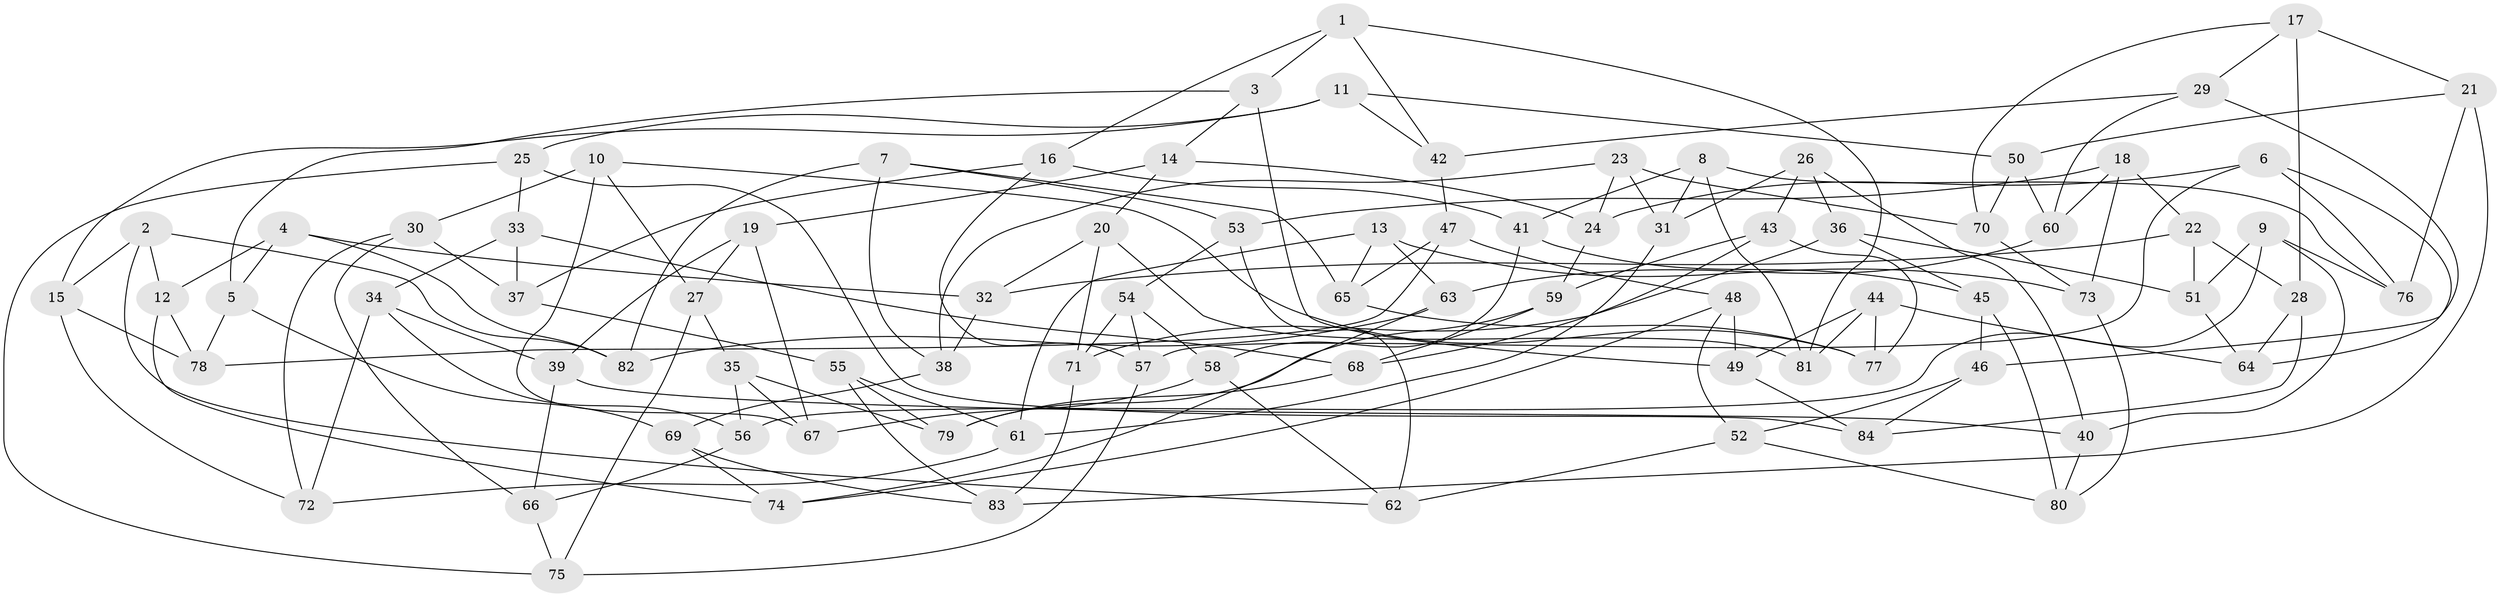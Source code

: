 // Generated by graph-tools (version 1.1) at 2025/50/03/09/25 03:50:44]
// undirected, 84 vertices, 168 edges
graph export_dot {
graph [start="1"]
  node [color=gray90,style=filled];
  1;
  2;
  3;
  4;
  5;
  6;
  7;
  8;
  9;
  10;
  11;
  12;
  13;
  14;
  15;
  16;
  17;
  18;
  19;
  20;
  21;
  22;
  23;
  24;
  25;
  26;
  27;
  28;
  29;
  30;
  31;
  32;
  33;
  34;
  35;
  36;
  37;
  38;
  39;
  40;
  41;
  42;
  43;
  44;
  45;
  46;
  47;
  48;
  49;
  50;
  51;
  52;
  53;
  54;
  55;
  56;
  57;
  58;
  59;
  60;
  61;
  62;
  63;
  64;
  65;
  66;
  67;
  68;
  69;
  70;
  71;
  72;
  73;
  74;
  75;
  76;
  77;
  78;
  79;
  80;
  81;
  82;
  83;
  84;
  1 -- 42;
  1 -- 81;
  1 -- 16;
  1 -- 3;
  2 -- 82;
  2 -- 12;
  2 -- 15;
  2 -- 62;
  3 -- 49;
  3 -- 5;
  3 -- 14;
  4 -- 12;
  4 -- 32;
  4 -- 82;
  4 -- 5;
  5 -- 78;
  5 -- 69;
  6 -- 57;
  6 -- 64;
  6 -- 24;
  6 -- 76;
  7 -- 38;
  7 -- 53;
  7 -- 65;
  7 -- 82;
  8 -- 41;
  8 -- 31;
  8 -- 76;
  8 -- 81;
  9 -- 51;
  9 -- 40;
  9 -- 56;
  9 -- 76;
  10 -- 77;
  10 -- 27;
  10 -- 30;
  10 -- 67;
  11 -- 25;
  11 -- 15;
  11 -- 50;
  11 -- 42;
  12 -- 74;
  12 -- 78;
  13 -- 63;
  13 -- 73;
  13 -- 65;
  13 -- 61;
  14 -- 19;
  14 -- 24;
  14 -- 20;
  15 -- 78;
  15 -- 72;
  16 -- 57;
  16 -- 37;
  16 -- 41;
  17 -- 28;
  17 -- 70;
  17 -- 29;
  17 -- 21;
  18 -- 73;
  18 -- 22;
  18 -- 60;
  18 -- 53;
  19 -- 39;
  19 -- 27;
  19 -- 67;
  20 -- 71;
  20 -- 81;
  20 -- 32;
  21 -- 76;
  21 -- 50;
  21 -- 83;
  22 -- 32;
  22 -- 51;
  22 -- 28;
  23 -- 24;
  23 -- 70;
  23 -- 31;
  23 -- 38;
  24 -- 59;
  25 -- 84;
  25 -- 33;
  25 -- 75;
  26 -- 40;
  26 -- 43;
  26 -- 36;
  26 -- 31;
  27 -- 75;
  27 -- 35;
  28 -- 84;
  28 -- 64;
  29 -- 42;
  29 -- 46;
  29 -- 60;
  30 -- 72;
  30 -- 37;
  30 -- 66;
  31 -- 61;
  32 -- 38;
  33 -- 37;
  33 -- 68;
  33 -- 34;
  34 -- 39;
  34 -- 56;
  34 -- 72;
  35 -- 56;
  35 -- 79;
  35 -- 67;
  36 -- 71;
  36 -- 45;
  36 -- 51;
  37 -- 55;
  38 -- 69;
  39 -- 66;
  39 -- 40;
  40 -- 80;
  41 -- 58;
  41 -- 45;
  42 -- 47;
  43 -- 59;
  43 -- 68;
  43 -- 77;
  44 -- 81;
  44 -- 77;
  44 -- 49;
  44 -- 64;
  45 -- 46;
  45 -- 80;
  46 -- 52;
  46 -- 84;
  47 -- 48;
  47 -- 65;
  47 -- 78;
  48 -- 74;
  48 -- 49;
  48 -- 52;
  49 -- 84;
  50 -- 60;
  50 -- 70;
  51 -- 64;
  52 -- 62;
  52 -- 80;
  53 -- 54;
  53 -- 62;
  54 -- 57;
  54 -- 71;
  54 -- 58;
  55 -- 83;
  55 -- 61;
  55 -- 79;
  56 -- 66;
  57 -- 75;
  58 -- 62;
  58 -- 67;
  59 -- 79;
  59 -- 68;
  60 -- 63;
  61 -- 72;
  63 -- 74;
  63 -- 82;
  65 -- 77;
  66 -- 75;
  68 -- 79;
  69 -- 74;
  69 -- 83;
  70 -- 73;
  71 -- 83;
  73 -- 80;
}
